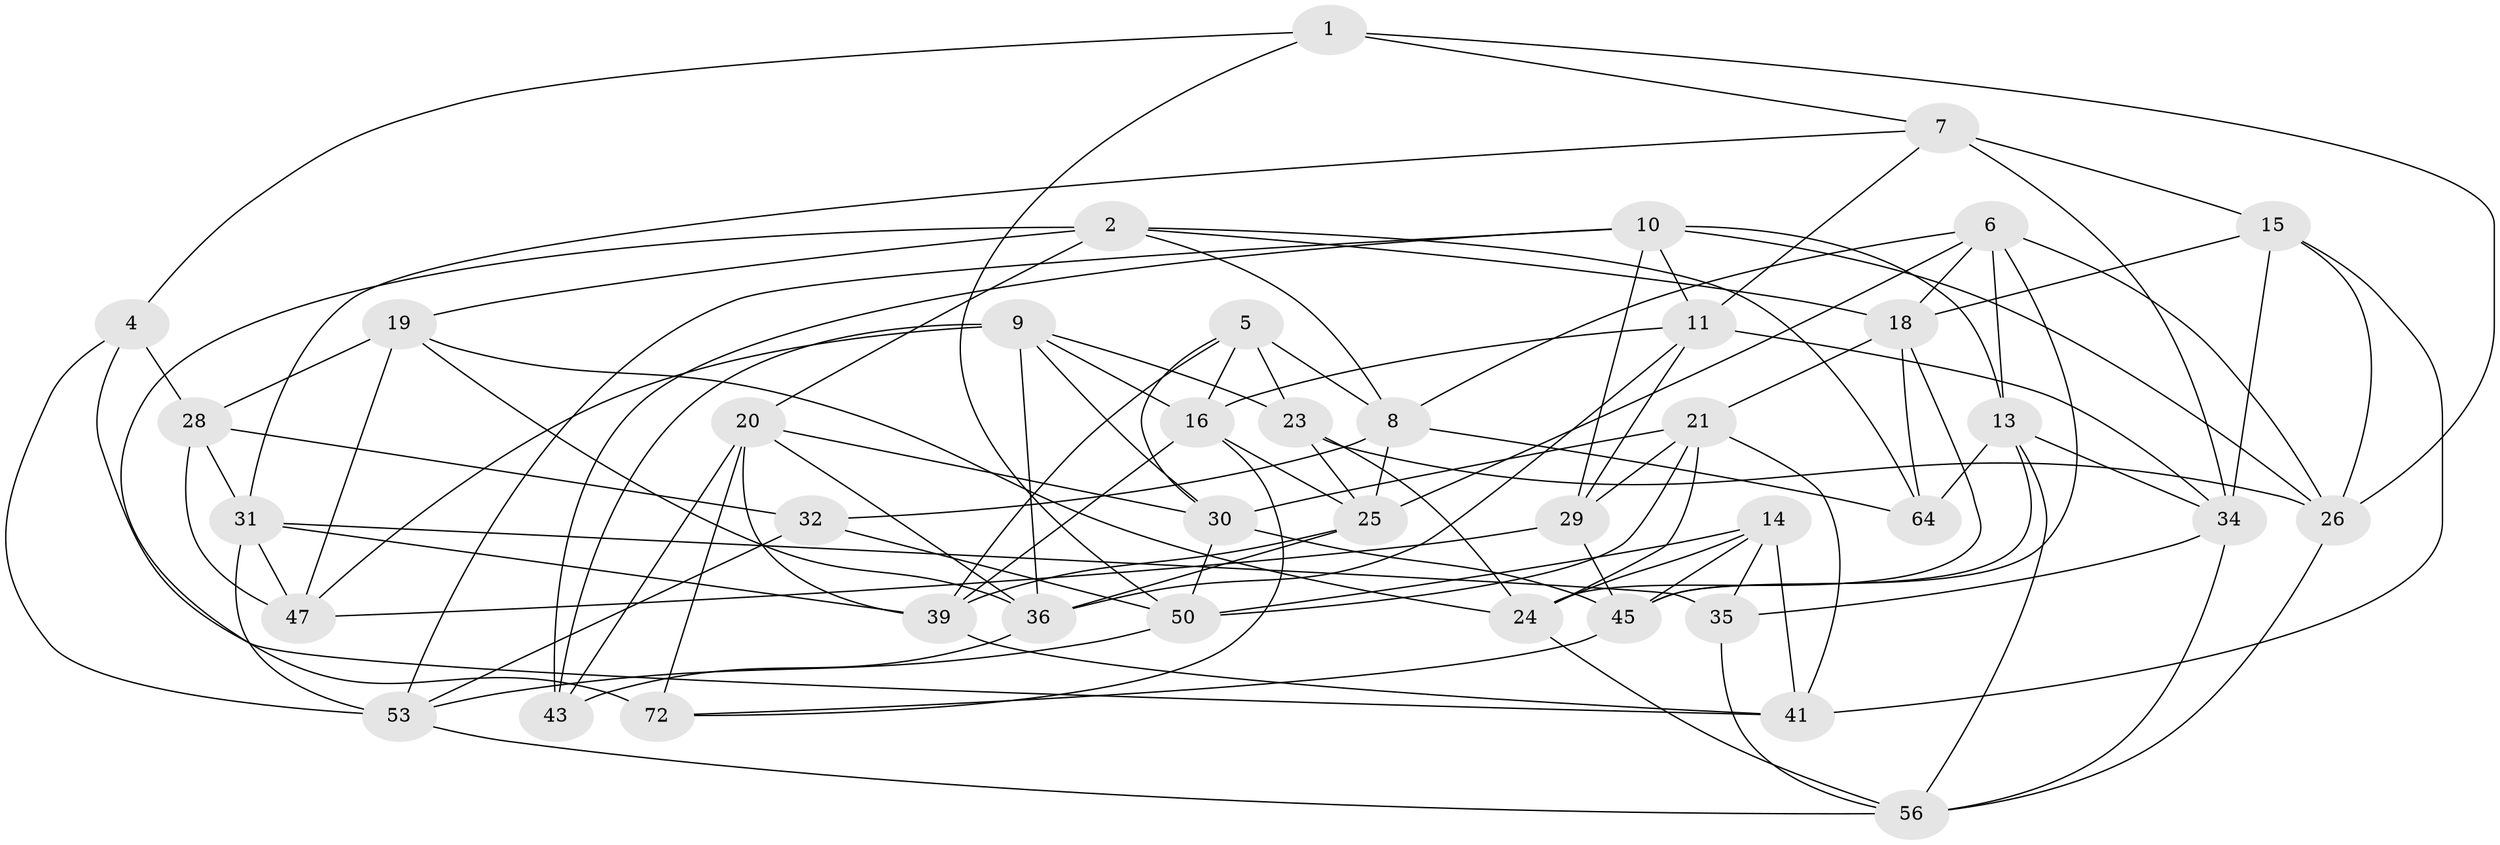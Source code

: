// Generated by graph-tools (version 1.1) at 2025/52/02/27/25 19:52:28]
// undirected, 40 vertices, 108 edges
graph export_dot {
graph [start="1"]
  node [color=gray90,style=filled];
  1;
  2 [super="+3"];
  4;
  5 [super="+37"];
  6 [super="+12"];
  7 [super="+69"];
  8 [super="+17"];
  9 [super="+22"];
  10 [super="+49"];
  11 [super="+61"];
  13 [super="+54"];
  14 [super="+27"];
  15 [super="+51"];
  16 [super="+40"];
  18 [super="+38"];
  19 [super="+70"];
  20 [super="+58"];
  21 [super="+59"];
  23 [super="+71"];
  24 [super="+42"];
  25 [super="+52"];
  26 [super="+46"];
  28 [super="+48"];
  29 [super="+66"];
  30 [super="+33"];
  31 [super="+73"];
  32;
  34 [super="+57"];
  35;
  36 [super="+44"];
  39 [super="+65"];
  41 [super="+67"];
  43;
  45 [super="+60"];
  47 [super="+55"];
  50 [super="+63"];
  53 [super="+62"];
  56 [super="+68"];
  64;
  72;
  1 -- 4;
  1 -- 50;
  1 -- 7;
  1 -- 26;
  2 -- 20;
  2 -- 72;
  2 -- 64;
  2 -- 8;
  2 -- 18;
  2 -- 19;
  4 -- 53;
  4 -- 28;
  4 -- 41;
  5 -- 39;
  5 -- 16;
  5 -- 30;
  5 -- 23 [weight=2];
  5 -- 8;
  6 -- 26;
  6 -- 8;
  6 -- 25;
  6 -- 45;
  6 -- 18;
  6 -- 13;
  7 -- 15 [weight=2];
  7 -- 31;
  7 -- 34;
  7 -- 11;
  8 -- 25;
  8 -- 32;
  8 -- 64;
  9 -- 16;
  9 -- 47;
  9 -- 43;
  9 -- 23;
  9 -- 36;
  9 -- 30;
  10 -- 11;
  10 -- 26;
  10 -- 43;
  10 -- 13;
  10 -- 29;
  10 -- 53;
  11 -- 16;
  11 -- 29;
  11 -- 34;
  11 -- 36;
  13 -- 64;
  13 -- 34;
  13 -- 45;
  13 -- 56;
  14 -- 24;
  14 -- 41 [weight=2];
  14 -- 45;
  14 -- 50;
  14 -- 35;
  15 -- 18;
  15 -- 34;
  15 -- 41;
  15 -- 26;
  16 -- 72;
  16 -- 39;
  16 -- 25;
  18 -- 64;
  18 -- 24;
  18 -- 21;
  19 -- 24;
  19 -- 36;
  19 -- 28 [weight=2];
  19 -- 47;
  20 -- 39;
  20 -- 72;
  20 -- 43;
  20 -- 36;
  20 -- 30;
  21 -- 24;
  21 -- 29;
  21 -- 41;
  21 -- 30;
  21 -- 50;
  23 -- 26;
  23 -- 24;
  23 -- 25;
  24 -- 56;
  25 -- 39;
  25 -- 36;
  26 -- 56;
  28 -- 32;
  28 -- 47;
  28 -- 31;
  29 -- 47 [weight=2];
  29 -- 45;
  30 -- 45;
  30 -- 50;
  31 -- 53;
  31 -- 35;
  31 -- 47;
  31 -- 39;
  32 -- 53;
  32 -- 50;
  34 -- 35;
  34 -- 56;
  35 -- 56;
  36 -- 43;
  39 -- 41;
  45 -- 72;
  50 -- 53;
  53 -- 56;
}
